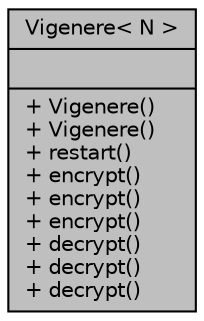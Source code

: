 digraph "Vigenere&lt; N &gt;"
{
  edge [fontname="Helvetica",fontsize="10",labelfontname="Helvetica",labelfontsize="10"];
  node [fontname="Helvetica",fontsize="10",shape=record];
  Node1 [label="{Vigenere\< N \>\n||+ Vigenere()\l+ Vigenere()\l+ restart()\l+ encrypt()\l+ encrypt()\l+ encrypt()\l+ decrypt()\l+ decrypt()\l+ decrypt()\l}",height=0.2,width=0.4,color="black", fillcolor="grey75", style="filled", fontcolor="black"];
}
